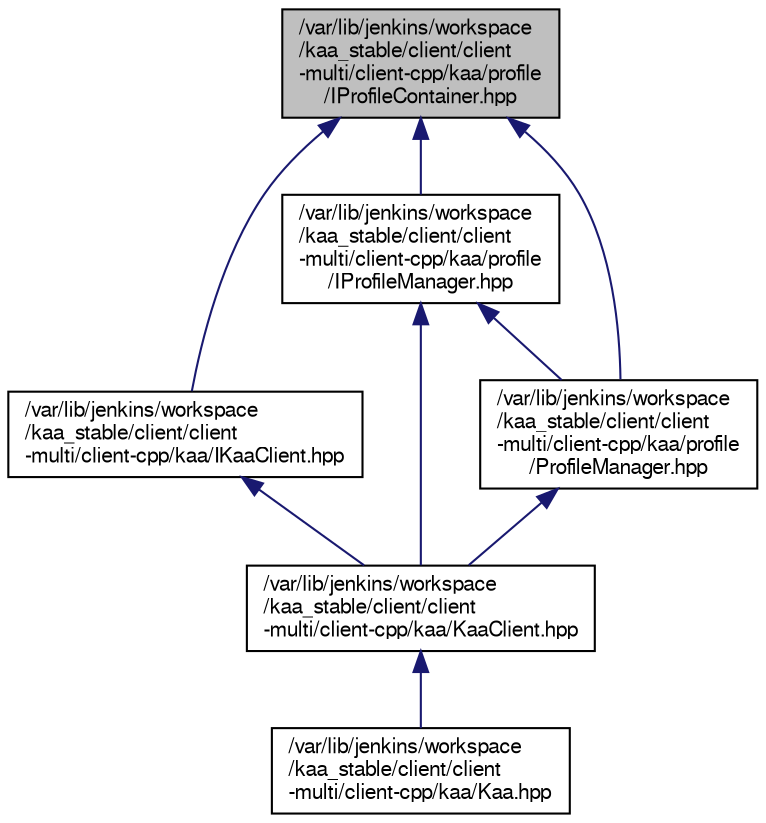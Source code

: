 digraph "/var/lib/jenkins/workspace/kaa_stable/client/client-multi/client-cpp/kaa/profile/IProfileContainer.hpp"
{
  bgcolor="transparent";
  edge [fontname="FreeSans",fontsize="10",labelfontname="FreeSans",labelfontsize="10"];
  node [fontname="FreeSans",fontsize="10",shape=record];
  Node1 [label="/var/lib/jenkins/workspace\l/kaa_stable/client/client\l-multi/client-cpp/kaa/profile\l/IProfileContainer.hpp",height=0.2,width=0.4,color="black", fillcolor="grey75", style="filled" fontcolor="black"];
  Node1 -> Node2 [dir="back",color="midnightblue",fontsize="10",style="solid",fontname="FreeSans"];
  Node2 [label="/var/lib/jenkins/workspace\l/kaa_stable/client/client\l-multi/client-cpp/kaa/IKaaClient.hpp",height=0.2,width=0.4,color="black",URL="$IKaaClient_8hpp.html"];
  Node2 -> Node3 [dir="back",color="midnightblue",fontsize="10",style="solid",fontname="FreeSans"];
  Node3 [label="/var/lib/jenkins/workspace\l/kaa_stable/client/client\l-multi/client-cpp/kaa/KaaClient.hpp",height=0.2,width=0.4,color="black",URL="$KaaClient_8hpp.html"];
  Node3 -> Node4 [dir="back",color="midnightblue",fontsize="10",style="solid",fontname="FreeSans"];
  Node4 [label="/var/lib/jenkins/workspace\l/kaa_stable/client/client\l-multi/client-cpp/kaa/Kaa.hpp",height=0.2,width=0.4,color="black",URL="$Kaa_8hpp.html"];
  Node1 -> Node5 [dir="back",color="midnightblue",fontsize="10",style="solid",fontname="FreeSans"];
  Node5 [label="/var/lib/jenkins/workspace\l/kaa_stable/client/client\l-multi/client-cpp/kaa/profile\l/IProfileManager.hpp",height=0.2,width=0.4,color="black",URL="$IProfileManager_8hpp.html"];
  Node5 -> Node3 [dir="back",color="midnightblue",fontsize="10",style="solid",fontname="FreeSans"];
  Node5 -> Node6 [dir="back",color="midnightblue",fontsize="10",style="solid",fontname="FreeSans"];
  Node6 [label="/var/lib/jenkins/workspace\l/kaa_stable/client/client\l-multi/client-cpp/kaa/profile\l/ProfileManager.hpp",height=0.2,width=0.4,color="black",URL="$ProfileManager_8hpp.html"];
  Node6 -> Node3 [dir="back",color="midnightblue",fontsize="10",style="solid",fontname="FreeSans"];
  Node1 -> Node6 [dir="back",color="midnightblue",fontsize="10",style="solid",fontname="FreeSans"];
}
